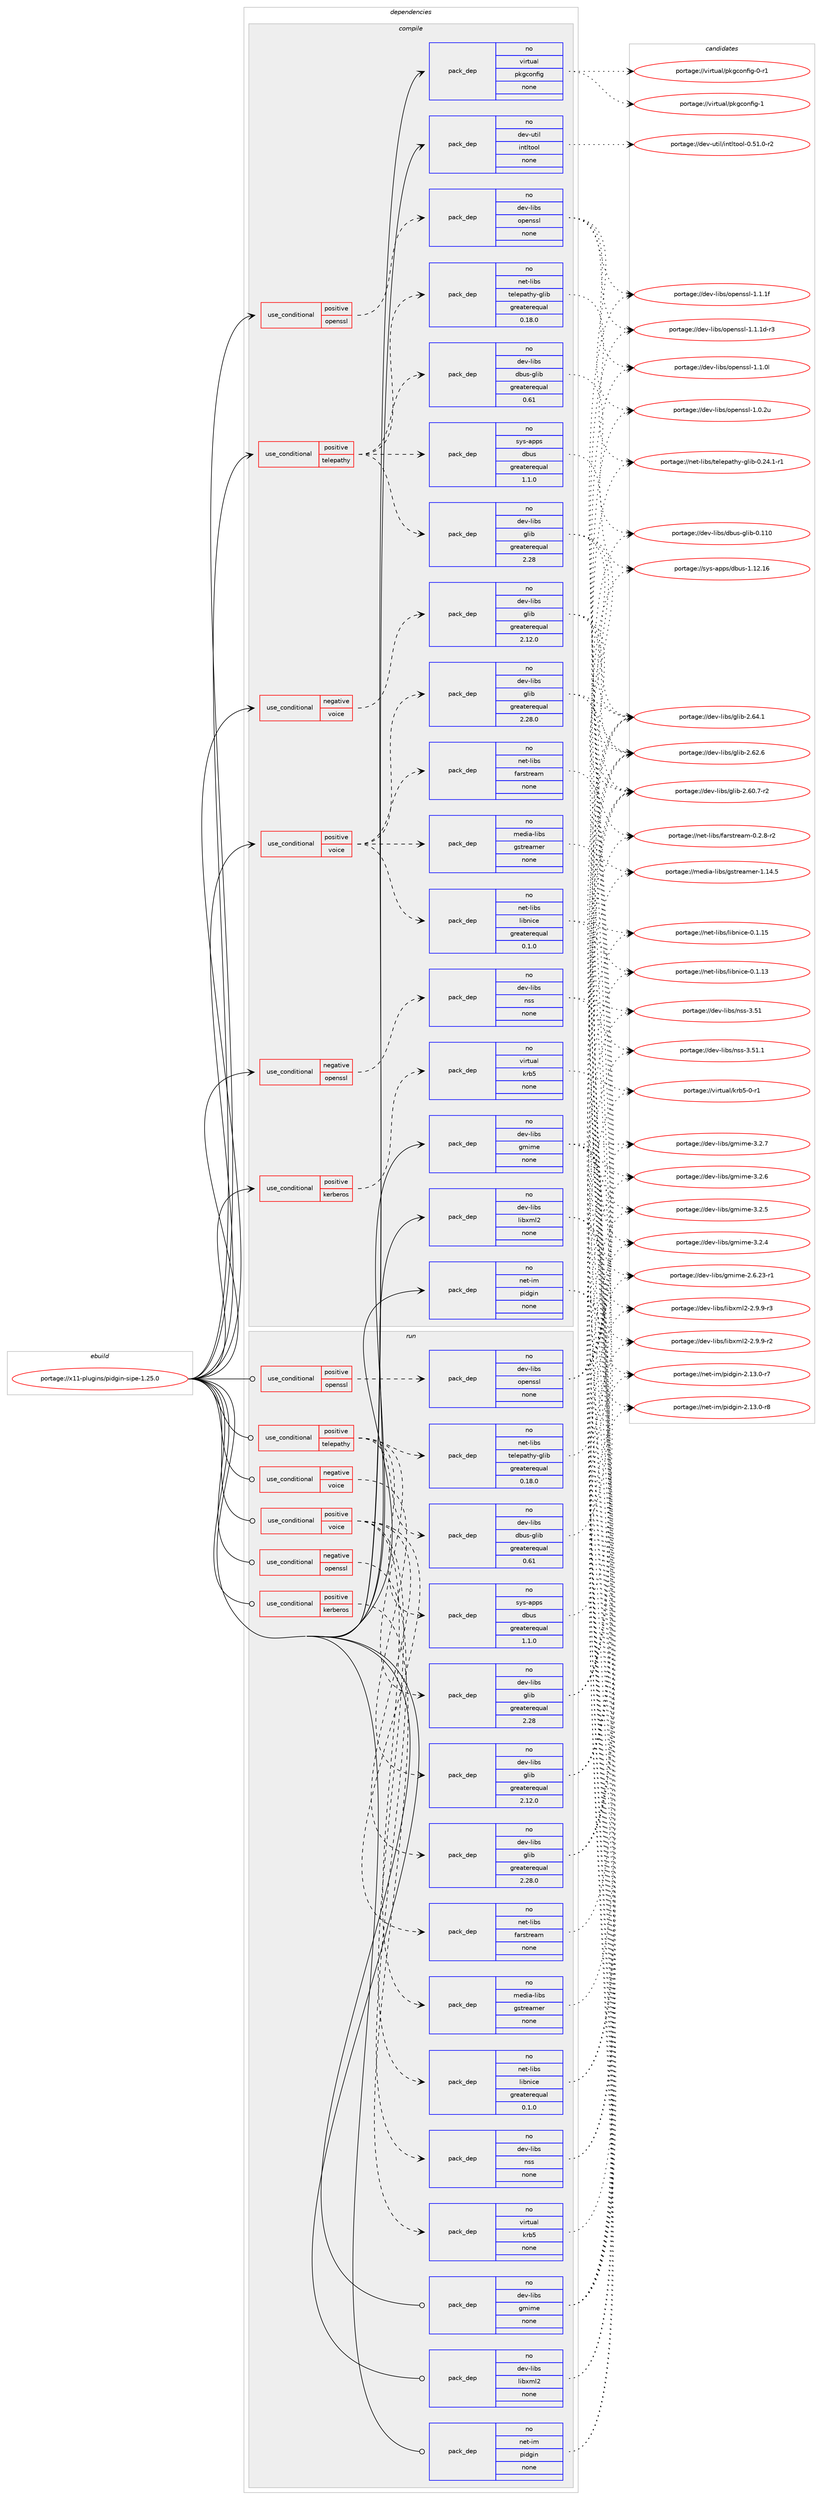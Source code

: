 digraph prolog {

# *************
# Graph options
# *************

newrank=true;
concentrate=true;
compound=true;
graph [rankdir=LR,fontname=Helvetica,fontsize=10,ranksep=1.5];#, ranksep=2.5, nodesep=0.2];
edge  [arrowhead=vee];
node  [fontname=Helvetica,fontsize=10];

# **********
# The ebuild
# **********

subgraph cluster_leftcol {
color=gray;
rank=same;
label=<<i>ebuild</i>>;
id [label="portage://x11-plugins/pidgin-sipe-1.25.0", color=red, width=4, href="../x11-plugins/pidgin-sipe-1.25.0.svg"];
}

# ****************
# The dependencies
# ****************

subgraph cluster_midcol {
color=gray;
label=<<i>dependencies</i>>;
subgraph cluster_compile {
fillcolor="#eeeeee";
style=filled;
label=<<i>compile</i>>;
subgraph cond148 {
dependency1261 [label=<<TABLE BORDER="0" CELLBORDER="1" CELLSPACING="0" CELLPADDING="4"><TR><TD ROWSPAN="3" CELLPADDING="10">use_conditional</TD></TR><TR><TD>negative</TD></TR><TR><TD>openssl</TD></TR></TABLE>>, shape=none, color=red];
subgraph pack1099 {
dependency1262 [label=<<TABLE BORDER="0" CELLBORDER="1" CELLSPACING="0" CELLPADDING="4" WIDTH="220"><TR><TD ROWSPAN="6" CELLPADDING="30">pack_dep</TD></TR><TR><TD WIDTH="110">no</TD></TR><TR><TD>dev-libs</TD></TR><TR><TD>nss</TD></TR><TR><TD>none</TD></TR><TR><TD></TD></TR></TABLE>>, shape=none, color=blue];
}
dependency1261:e -> dependency1262:w [weight=20,style="dashed",arrowhead="vee"];
}
id:e -> dependency1261:w [weight=20,style="solid",arrowhead="vee"];
subgraph cond149 {
dependency1263 [label=<<TABLE BORDER="0" CELLBORDER="1" CELLSPACING="0" CELLPADDING="4"><TR><TD ROWSPAN="3" CELLPADDING="10">use_conditional</TD></TR><TR><TD>negative</TD></TR><TR><TD>voice</TD></TR></TABLE>>, shape=none, color=red];
subgraph pack1100 {
dependency1264 [label=<<TABLE BORDER="0" CELLBORDER="1" CELLSPACING="0" CELLPADDING="4" WIDTH="220"><TR><TD ROWSPAN="6" CELLPADDING="30">pack_dep</TD></TR><TR><TD WIDTH="110">no</TD></TR><TR><TD>dev-libs</TD></TR><TR><TD>glib</TD></TR><TR><TD>greaterequal</TD></TR><TR><TD>2.12.0</TD></TR></TABLE>>, shape=none, color=blue];
}
dependency1263:e -> dependency1264:w [weight=20,style="dashed",arrowhead="vee"];
}
id:e -> dependency1263:w [weight=20,style="solid",arrowhead="vee"];
subgraph cond150 {
dependency1265 [label=<<TABLE BORDER="0" CELLBORDER="1" CELLSPACING="0" CELLPADDING="4"><TR><TD ROWSPAN="3" CELLPADDING="10">use_conditional</TD></TR><TR><TD>positive</TD></TR><TR><TD>kerberos</TD></TR></TABLE>>, shape=none, color=red];
subgraph pack1101 {
dependency1266 [label=<<TABLE BORDER="0" CELLBORDER="1" CELLSPACING="0" CELLPADDING="4" WIDTH="220"><TR><TD ROWSPAN="6" CELLPADDING="30">pack_dep</TD></TR><TR><TD WIDTH="110">no</TD></TR><TR><TD>virtual</TD></TR><TR><TD>krb5</TD></TR><TR><TD>none</TD></TR><TR><TD></TD></TR></TABLE>>, shape=none, color=blue];
}
dependency1265:e -> dependency1266:w [weight=20,style="dashed",arrowhead="vee"];
}
id:e -> dependency1265:w [weight=20,style="solid",arrowhead="vee"];
subgraph cond151 {
dependency1267 [label=<<TABLE BORDER="0" CELLBORDER="1" CELLSPACING="0" CELLPADDING="4"><TR><TD ROWSPAN="3" CELLPADDING="10">use_conditional</TD></TR><TR><TD>positive</TD></TR><TR><TD>openssl</TD></TR></TABLE>>, shape=none, color=red];
subgraph pack1102 {
dependency1268 [label=<<TABLE BORDER="0" CELLBORDER="1" CELLSPACING="0" CELLPADDING="4" WIDTH="220"><TR><TD ROWSPAN="6" CELLPADDING="30">pack_dep</TD></TR><TR><TD WIDTH="110">no</TD></TR><TR><TD>dev-libs</TD></TR><TR><TD>openssl</TD></TR><TR><TD>none</TD></TR><TR><TD></TD></TR></TABLE>>, shape=none, color=blue];
}
dependency1267:e -> dependency1268:w [weight=20,style="dashed",arrowhead="vee"];
}
id:e -> dependency1267:w [weight=20,style="solid",arrowhead="vee"];
subgraph cond152 {
dependency1269 [label=<<TABLE BORDER="0" CELLBORDER="1" CELLSPACING="0" CELLPADDING="4"><TR><TD ROWSPAN="3" CELLPADDING="10">use_conditional</TD></TR><TR><TD>positive</TD></TR><TR><TD>telepathy</TD></TR></TABLE>>, shape=none, color=red];
subgraph pack1103 {
dependency1270 [label=<<TABLE BORDER="0" CELLBORDER="1" CELLSPACING="0" CELLPADDING="4" WIDTH="220"><TR><TD ROWSPAN="6" CELLPADDING="30">pack_dep</TD></TR><TR><TD WIDTH="110">no</TD></TR><TR><TD>sys-apps</TD></TR><TR><TD>dbus</TD></TR><TR><TD>greaterequal</TD></TR><TR><TD>1.1.0</TD></TR></TABLE>>, shape=none, color=blue];
}
dependency1269:e -> dependency1270:w [weight=20,style="dashed",arrowhead="vee"];
subgraph pack1104 {
dependency1271 [label=<<TABLE BORDER="0" CELLBORDER="1" CELLSPACING="0" CELLPADDING="4" WIDTH="220"><TR><TD ROWSPAN="6" CELLPADDING="30">pack_dep</TD></TR><TR><TD WIDTH="110">no</TD></TR><TR><TD>dev-libs</TD></TR><TR><TD>dbus-glib</TD></TR><TR><TD>greaterequal</TD></TR><TR><TD>0.61</TD></TR></TABLE>>, shape=none, color=blue];
}
dependency1269:e -> dependency1271:w [weight=20,style="dashed",arrowhead="vee"];
subgraph pack1105 {
dependency1272 [label=<<TABLE BORDER="0" CELLBORDER="1" CELLSPACING="0" CELLPADDING="4" WIDTH="220"><TR><TD ROWSPAN="6" CELLPADDING="30">pack_dep</TD></TR><TR><TD WIDTH="110">no</TD></TR><TR><TD>dev-libs</TD></TR><TR><TD>glib</TD></TR><TR><TD>greaterequal</TD></TR><TR><TD>2.28</TD></TR></TABLE>>, shape=none, color=blue];
}
dependency1269:e -> dependency1272:w [weight=20,style="dashed",arrowhead="vee"];
subgraph pack1106 {
dependency1273 [label=<<TABLE BORDER="0" CELLBORDER="1" CELLSPACING="0" CELLPADDING="4" WIDTH="220"><TR><TD ROWSPAN="6" CELLPADDING="30">pack_dep</TD></TR><TR><TD WIDTH="110">no</TD></TR><TR><TD>net-libs</TD></TR><TR><TD>telepathy-glib</TD></TR><TR><TD>greaterequal</TD></TR><TR><TD>0.18.0</TD></TR></TABLE>>, shape=none, color=blue];
}
dependency1269:e -> dependency1273:w [weight=20,style="dashed",arrowhead="vee"];
}
id:e -> dependency1269:w [weight=20,style="solid",arrowhead="vee"];
subgraph cond153 {
dependency1274 [label=<<TABLE BORDER="0" CELLBORDER="1" CELLSPACING="0" CELLPADDING="4"><TR><TD ROWSPAN="3" CELLPADDING="10">use_conditional</TD></TR><TR><TD>positive</TD></TR><TR><TD>voice</TD></TR></TABLE>>, shape=none, color=red];
subgraph pack1107 {
dependency1275 [label=<<TABLE BORDER="0" CELLBORDER="1" CELLSPACING="0" CELLPADDING="4" WIDTH="220"><TR><TD ROWSPAN="6" CELLPADDING="30">pack_dep</TD></TR><TR><TD WIDTH="110">no</TD></TR><TR><TD>dev-libs</TD></TR><TR><TD>glib</TD></TR><TR><TD>greaterequal</TD></TR><TR><TD>2.28.0</TD></TR></TABLE>>, shape=none, color=blue];
}
dependency1274:e -> dependency1275:w [weight=20,style="dashed",arrowhead="vee"];
subgraph pack1108 {
dependency1276 [label=<<TABLE BORDER="0" CELLBORDER="1" CELLSPACING="0" CELLPADDING="4" WIDTH="220"><TR><TD ROWSPAN="6" CELLPADDING="30">pack_dep</TD></TR><TR><TD WIDTH="110">no</TD></TR><TR><TD>net-libs</TD></TR><TR><TD>libnice</TD></TR><TR><TD>greaterequal</TD></TR><TR><TD>0.1.0</TD></TR></TABLE>>, shape=none, color=blue];
}
dependency1274:e -> dependency1276:w [weight=20,style="dashed",arrowhead="vee"];
subgraph pack1109 {
dependency1277 [label=<<TABLE BORDER="0" CELLBORDER="1" CELLSPACING="0" CELLPADDING="4" WIDTH="220"><TR><TD ROWSPAN="6" CELLPADDING="30">pack_dep</TD></TR><TR><TD WIDTH="110">no</TD></TR><TR><TD>media-libs</TD></TR><TR><TD>gstreamer</TD></TR><TR><TD>none</TD></TR><TR><TD></TD></TR></TABLE>>, shape=none, color=blue];
}
dependency1274:e -> dependency1277:w [weight=20,style="dashed",arrowhead="vee"];
subgraph pack1110 {
dependency1278 [label=<<TABLE BORDER="0" CELLBORDER="1" CELLSPACING="0" CELLPADDING="4" WIDTH="220"><TR><TD ROWSPAN="6" CELLPADDING="30">pack_dep</TD></TR><TR><TD WIDTH="110">no</TD></TR><TR><TD>net-libs</TD></TR><TR><TD>farstream</TD></TR><TR><TD>none</TD></TR><TR><TD></TD></TR></TABLE>>, shape=none, color=blue];
}
dependency1274:e -> dependency1278:w [weight=20,style="dashed",arrowhead="vee"];
}
id:e -> dependency1274:w [weight=20,style="solid",arrowhead="vee"];
subgraph pack1111 {
dependency1279 [label=<<TABLE BORDER="0" CELLBORDER="1" CELLSPACING="0" CELLPADDING="4" WIDTH="220"><TR><TD ROWSPAN="6" CELLPADDING="30">pack_dep</TD></TR><TR><TD WIDTH="110">no</TD></TR><TR><TD>dev-libs</TD></TR><TR><TD>gmime</TD></TR><TR><TD>none</TD></TR><TR><TD></TD></TR></TABLE>>, shape=none, color=blue];
}
id:e -> dependency1279:w [weight=20,style="solid",arrowhead="vee"];
subgraph pack1112 {
dependency1280 [label=<<TABLE BORDER="0" CELLBORDER="1" CELLSPACING="0" CELLPADDING="4" WIDTH="220"><TR><TD ROWSPAN="6" CELLPADDING="30">pack_dep</TD></TR><TR><TD WIDTH="110">no</TD></TR><TR><TD>dev-libs</TD></TR><TR><TD>libxml2</TD></TR><TR><TD>none</TD></TR><TR><TD></TD></TR></TABLE>>, shape=none, color=blue];
}
id:e -> dependency1280:w [weight=20,style="solid",arrowhead="vee"];
subgraph pack1113 {
dependency1281 [label=<<TABLE BORDER="0" CELLBORDER="1" CELLSPACING="0" CELLPADDING="4" WIDTH="220"><TR><TD ROWSPAN="6" CELLPADDING="30">pack_dep</TD></TR><TR><TD WIDTH="110">no</TD></TR><TR><TD>dev-util</TD></TR><TR><TD>intltool</TD></TR><TR><TD>none</TD></TR><TR><TD></TD></TR></TABLE>>, shape=none, color=blue];
}
id:e -> dependency1281:w [weight=20,style="solid",arrowhead="vee"];
subgraph pack1114 {
dependency1282 [label=<<TABLE BORDER="0" CELLBORDER="1" CELLSPACING="0" CELLPADDING="4" WIDTH="220"><TR><TD ROWSPAN="6" CELLPADDING="30">pack_dep</TD></TR><TR><TD WIDTH="110">no</TD></TR><TR><TD>net-im</TD></TR><TR><TD>pidgin</TD></TR><TR><TD>none</TD></TR><TR><TD></TD></TR></TABLE>>, shape=none, color=blue];
}
id:e -> dependency1282:w [weight=20,style="solid",arrowhead="vee"];
subgraph pack1115 {
dependency1283 [label=<<TABLE BORDER="0" CELLBORDER="1" CELLSPACING="0" CELLPADDING="4" WIDTH="220"><TR><TD ROWSPAN="6" CELLPADDING="30">pack_dep</TD></TR><TR><TD WIDTH="110">no</TD></TR><TR><TD>virtual</TD></TR><TR><TD>pkgconfig</TD></TR><TR><TD>none</TD></TR><TR><TD></TD></TR></TABLE>>, shape=none, color=blue];
}
id:e -> dependency1283:w [weight=20,style="solid",arrowhead="vee"];
}
subgraph cluster_compileandrun {
fillcolor="#eeeeee";
style=filled;
label=<<i>compile and run</i>>;
}
subgraph cluster_run {
fillcolor="#eeeeee";
style=filled;
label=<<i>run</i>>;
subgraph cond154 {
dependency1284 [label=<<TABLE BORDER="0" CELLBORDER="1" CELLSPACING="0" CELLPADDING="4"><TR><TD ROWSPAN="3" CELLPADDING="10">use_conditional</TD></TR><TR><TD>negative</TD></TR><TR><TD>openssl</TD></TR></TABLE>>, shape=none, color=red];
subgraph pack1116 {
dependency1285 [label=<<TABLE BORDER="0" CELLBORDER="1" CELLSPACING="0" CELLPADDING="4" WIDTH="220"><TR><TD ROWSPAN="6" CELLPADDING="30">pack_dep</TD></TR><TR><TD WIDTH="110">no</TD></TR><TR><TD>dev-libs</TD></TR><TR><TD>nss</TD></TR><TR><TD>none</TD></TR><TR><TD></TD></TR></TABLE>>, shape=none, color=blue];
}
dependency1284:e -> dependency1285:w [weight=20,style="dashed",arrowhead="vee"];
}
id:e -> dependency1284:w [weight=20,style="solid",arrowhead="odot"];
subgraph cond155 {
dependency1286 [label=<<TABLE BORDER="0" CELLBORDER="1" CELLSPACING="0" CELLPADDING="4"><TR><TD ROWSPAN="3" CELLPADDING="10">use_conditional</TD></TR><TR><TD>negative</TD></TR><TR><TD>voice</TD></TR></TABLE>>, shape=none, color=red];
subgraph pack1117 {
dependency1287 [label=<<TABLE BORDER="0" CELLBORDER="1" CELLSPACING="0" CELLPADDING="4" WIDTH="220"><TR><TD ROWSPAN="6" CELLPADDING="30">pack_dep</TD></TR><TR><TD WIDTH="110">no</TD></TR><TR><TD>dev-libs</TD></TR><TR><TD>glib</TD></TR><TR><TD>greaterequal</TD></TR><TR><TD>2.12.0</TD></TR></TABLE>>, shape=none, color=blue];
}
dependency1286:e -> dependency1287:w [weight=20,style="dashed",arrowhead="vee"];
}
id:e -> dependency1286:w [weight=20,style="solid",arrowhead="odot"];
subgraph cond156 {
dependency1288 [label=<<TABLE BORDER="0" CELLBORDER="1" CELLSPACING="0" CELLPADDING="4"><TR><TD ROWSPAN="3" CELLPADDING="10">use_conditional</TD></TR><TR><TD>positive</TD></TR><TR><TD>kerberos</TD></TR></TABLE>>, shape=none, color=red];
subgraph pack1118 {
dependency1289 [label=<<TABLE BORDER="0" CELLBORDER="1" CELLSPACING="0" CELLPADDING="4" WIDTH="220"><TR><TD ROWSPAN="6" CELLPADDING="30">pack_dep</TD></TR><TR><TD WIDTH="110">no</TD></TR><TR><TD>virtual</TD></TR><TR><TD>krb5</TD></TR><TR><TD>none</TD></TR><TR><TD></TD></TR></TABLE>>, shape=none, color=blue];
}
dependency1288:e -> dependency1289:w [weight=20,style="dashed",arrowhead="vee"];
}
id:e -> dependency1288:w [weight=20,style="solid",arrowhead="odot"];
subgraph cond157 {
dependency1290 [label=<<TABLE BORDER="0" CELLBORDER="1" CELLSPACING="0" CELLPADDING="4"><TR><TD ROWSPAN="3" CELLPADDING="10">use_conditional</TD></TR><TR><TD>positive</TD></TR><TR><TD>openssl</TD></TR></TABLE>>, shape=none, color=red];
subgraph pack1119 {
dependency1291 [label=<<TABLE BORDER="0" CELLBORDER="1" CELLSPACING="0" CELLPADDING="4" WIDTH="220"><TR><TD ROWSPAN="6" CELLPADDING="30">pack_dep</TD></TR><TR><TD WIDTH="110">no</TD></TR><TR><TD>dev-libs</TD></TR><TR><TD>openssl</TD></TR><TR><TD>none</TD></TR><TR><TD></TD></TR></TABLE>>, shape=none, color=blue];
}
dependency1290:e -> dependency1291:w [weight=20,style="dashed",arrowhead="vee"];
}
id:e -> dependency1290:w [weight=20,style="solid",arrowhead="odot"];
subgraph cond158 {
dependency1292 [label=<<TABLE BORDER="0" CELLBORDER="1" CELLSPACING="0" CELLPADDING="4"><TR><TD ROWSPAN="3" CELLPADDING="10">use_conditional</TD></TR><TR><TD>positive</TD></TR><TR><TD>telepathy</TD></TR></TABLE>>, shape=none, color=red];
subgraph pack1120 {
dependency1293 [label=<<TABLE BORDER="0" CELLBORDER="1" CELLSPACING="0" CELLPADDING="4" WIDTH="220"><TR><TD ROWSPAN="6" CELLPADDING="30">pack_dep</TD></TR><TR><TD WIDTH="110">no</TD></TR><TR><TD>sys-apps</TD></TR><TR><TD>dbus</TD></TR><TR><TD>greaterequal</TD></TR><TR><TD>1.1.0</TD></TR></TABLE>>, shape=none, color=blue];
}
dependency1292:e -> dependency1293:w [weight=20,style="dashed",arrowhead="vee"];
subgraph pack1121 {
dependency1294 [label=<<TABLE BORDER="0" CELLBORDER="1" CELLSPACING="0" CELLPADDING="4" WIDTH="220"><TR><TD ROWSPAN="6" CELLPADDING="30">pack_dep</TD></TR><TR><TD WIDTH="110">no</TD></TR><TR><TD>dev-libs</TD></TR><TR><TD>dbus-glib</TD></TR><TR><TD>greaterequal</TD></TR><TR><TD>0.61</TD></TR></TABLE>>, shape=none, color=blue];
}
dependency1292:e -> dependency1294:w [weight=20,style="dashed",arrowhead="vee"];
subgraph pack1122 {
dependency1295 [label=<<TABLE BORDER="0" CELLBORDER="1" CELLSPACING="0" CELLPADDING="4" WIDTH="220"><TR><TD ROWSPAN="6" CELLPADDING="30">pack_dep</TD></TR><TR><TD WIDTH="110">no</TD></TR><TR><TD>dev-libs</TD></TR><TR><TD>glib</TD></TR><TR><TD>greaterequal</TD></TR><TR><TD>2.28</TD></TR></TABLE>>, shape=none, color=blue];
}
dependency1292:e -> dependency1295:w [weight=20,style="dashed",arrowhead="vee"];
subgraph pack1123 {
dependency1296 [label=<<TABLE BORDER="0" CELLBORDER="1" CELLSPACING="0" CELLPADDING="4" WIDTH="220"><TR><TD ROWSPAN="6" CELLPADDING="30">pack_dep</TD></TR><TR><TD WIDTH="110">no</TD></TR><TR><TD>net-libs</TD></TR><TR><TD>telepathy-glib</TD></TR><TR><TD>greaterequal</TD></TR><TR><TD>0.18.0</TD></TR></TABLE>>, shape=none, color=blue];
}
dependency1292:e -> dependency1296:w [weight=20,style="dashed",arrowhead="vee"];
}
id:e -> dependency1292:w [weight=20,style="solid",arrowhead="odot"];
subgraph cond159 {
dependency1297 [label=<<TABLE BORDER="0" CELLBORDER="1" CELLSPACING="0" CELLPADDING="4"><TR><TD ROWSPAN="3" CELLPADDING="10">use_conditional</TD></TR><TR><TD>positive</TD></TR><TR><TD>voice</TD></TR></TABLE>>, shape=none, color=red];
subgraph pack1124 {
dependency1298 [label=<<TABLE BORDER="0" CELLBORDER="1" CELLSPACING="0" CELLPADDING="4" WIDTH="220"><TR><TD ROWSPAN="6" CELLPADDING="30">pack_dep</TD></TR><TR><TD WIDTH="110">no</TD></TR><TR><TD>dev-libs</TD></TR><TR><TD>glib</TD></TR><TR><TD>greaterequal</TD></TR><TR><TD>2.28.0</TD></TR></TABLE>>, shape=none, color=blue];
}
dependency1297:e -> dependency1298:w [weight=20,style="dashed",arrowhead="vee"];
subgraph pack1125 {
dependency1299 [label=<<TABLE BORDER="0" CELLBORDER="1" CELLSPACING="0" CELLPADDING="4" WIDTH="220"><TR><TD ROWSPAN="6" CELLPADDING="30">pack_dep</TD></TR><TR><TD WIDTH="110">no</TD></TR><TR><TD>net-libs</TD></TR><TR><TD>libnice</TD></TR><TR><TD>greaterequal</TD></TR><TR><TD>0.1.0</TD></TR></TABLE>>, shape=none, color=blue];
}
dependency1297:e -> dependency1299:w [weight=20,style="dashed",arrowhead="vee"];
subgraph pack1126 {
dependency1300 [label=<<TABLE BORDER="0" CELLBORDER="1" CELLSPACING="0" CELLPADDING="4" WIDTH="220"><TR><TD ROWSPAN="6" CELLPADDING="30">pack_dep</TD></TR><TR><TD WIDTH="110">no</TD></TR><TR><TD>media-libs</TD></TR><TR><TD>gstreamer</TD></TR><TR><TD>none</TD></TR><TR><TD></TD></TR></TABLE>>, shape=none, color=blue];
}
dependency1297:e -> dependency1300:w [weight=20,style="dashed",arrowhead="vee"];
subgraph pack1127 {
dependency1301 [label=<<TABLE BORDER="0" CELLBORDER="1" CELLSPACING="0" CELLPADDING="4" WIDTH="220"><TR><TD ROWSPAN="6" CELLPADDING="30">pack_dep</TD></TR><TR><TD WIDTH="110">no</TD></TR><TR><TD>net-libs</TD></TR><TR><TD>farstream</TD></TR><TR><TD>none</TD></TR><TR><TD></TD></TR></TABLE>>, shape=none, color=blue];
}
dependency1297:e -> dependency1301:w [weight=20,style="dashed",arrowhead="vee"];
}
id:e -> dependency1297:w [weight=20,style="solid",arrowhead="odot"];
subgraph pack1128 {
dependency1302 [label=<<TABLE BORDER="0" CELLBORDER="1" CELLSPACING="0" CELLPADDING="4" WIDTH="220"><TR><TD ROWSPAN="6" CELLPADDING="30">pack_dep</TD></TR><TR><TD WIDTH="110">no</TD></TR><TR><TD>dev-libs</TD></TR><TR><TD>gmime</TD></TR><TR><TD>none</TD></TR><TR><TD></TD></TR></TABLE>>, shape=none, color=blue];
}
id:e -> dependency1302:w [weight=20,style="solid",arrowhead="odot"];
subgraph pack1129 {
dependency1303 [label=<<TABLE BORDER="0" CELLBORDER="1" CELLSPACING="0" CELLPADDING="4" WIDTH="220"><TR><TD ROWSPAN="6" CELLPADDING="30">pack_dep</TD></TR><TR><TD WIDTH="110">no</TD></TR><TR><TD>dev-libs</TD></TR><TR><TD>libxml2</TD></TR><TR><TD>none</TD></TR><TR><TD></TD></TR></TABLE>>, shape=none, color=blue];
}
id:e -> dependency1303:w [weight=20,style="solid",arrowhead="odot"];
subgraph pack1130 {
dependency1304 [label=<<TABLE BORDER="0" CELLBORDER="1" CELLSPACING="0" CELLPADDING="4" WIDTH="220"><TR><TD ROWSPAN="6" CELLPADDING="30">pack_dep</TD></TR><TR><TD WIDTH="110">no</TD></TR><TR><TD>net-im</TD></TR><TR><TD>pidgin</TD></TR><TR><TD>none</TD></TR><TR><TD></TD></TR></TABLE>>, shape=none, color=blue];
}
id:e -> dependency1304:w [weight=20,style="solid",arrowhead="odot"];
}
}

# **************
# The candidates
# **************

subgraph cluster_choices {
rank=same;
color=gray;
label=<<i>candidates</i>>;

subgraph choice1099 {
color=black;
nodesep=1;
choice10010111845108105981154711011511545514653494649 [label="portage://dev-libs/nss-3.51.1", color=red, width=4,href="../dev-libs/nss-3.51.1.svg"];
choice1001011184510810598115471101151154551465349 [label="portage://dev-libs/nss-3.51", color=red, width=4,href="../dev-libs/nss-3.51.svg"];
dependency1262:e -> choice10010111845108105981154711011511545514653494649:w [style=dotted,weight="100"];
dependency1262:e -> choice1001011184510810598115471101151154551465349:w [style=dotted,weight="100"];
}
subgraph choice1100 {
color=black;
nodesep=1;
choice1001011184510810598115471031081059845504654524649 [label="portage://dev-libs/glib-2.64.1", color=red, width=4,href="../dev-libs/glib-2.64.1.svg"];
choice1001011184510810598115471031081059845504654504654 [label="portage://dev-libs/glib-2.62.6", color=red, width=4,href="../dev-libs/glib-2.62.6.svg"];
choice10010111845108105981154710310810598455046544846554511450 [label="portage://dev-libs/glib-2.60.7-r2", color=red, width=4,href="../dev-libs/glib-2.60.7-r2.svg"];
dependency1264:e -> choice1001011184510810598115471031081059845504654524649:w [style=dotted,weight="100"];
dependency1264:e -> choice1001011184510810598115471031081059845504654504654:w [style=dotted,weight="100"];
dependency1264:e -> choice10010111845108105981154710310810598455046544846554511450:w [style=dotted,weight="100"];
}
subgraph choice1101 {
color=black;
nodesep=1;
choice1181051141161179710847107114985345484511449 [label="portage://virtual/krb5-0-r1", color=red, width=4,href="../virtual/krb5-0-r1.svg"];
dependency1266:e -> choice1181051141161179710847107114985345484511449:w [style=dotted,weight="100"];
}
subgraph choice1102 {
color=black;
nodesep=1;
choice100101118451081059811547111112101110115115108454946494649102 [label="portage://dev-libs/openssl-1.1.1f", color=red, width=4,href="../dev-libs/openssl-1.1.1f.svg"];
choice1001011184510810598115471111121011101151151084549464946491004511451 [label="portage://dev-libs/openssl-1.1.1d-r3", color=red, width=4,href="../dev-libs/openssl-1.1.1d-r3.svg"];
choice100101118451081059811547111112101110115115108454946494648108 [label="portage://dev-libs/openssl-1.1.0l", color=red, width=4,href="../dev-libs/openssl-1.1.0l.svg"];
choice100101118451081059811547111112101110115115108454946484650117 [label="portage://dev-libs/openssl-1.0.2u", color=red, width=4,href="../dev-libs/openssl-1.0.2u.svg"];
dependency1268:e -> choice100101118451081059811547111112101110115115108454946494649102:w [style=dotted,weight="100"];
dependency1268:e -> choice1001011184510810598115471111121011101151151084549464946491004511451:w [style=dotted,weight="100"];
dependency1268:e -> choice100101118451081059811547111112101110115115108454946494648108:w [style=dotted,weight="100"];
dependency1268:e -> choice100101118451081059811547111112101110115115108454946484650117:w [style=dotted,weight="100"];
}
subgraph choice1103 {
color=black;
nodesep=1;
choice115121115459711211211547100981171154549464950464954 [label="portage://sys-apps/dbus-1.12.16", color=red, width=4,href="../sys-apps/dbus-1.12.16.svg"];
dependency1270:e -> choice115121115459711211211547100981171154549464950464954:w [style=dotted,weight="100"];
}
subgraph choice1104 {
color=black;
nodesep=1;
choice100101118451081059811547100981171154510310810598454846494948 [label="portage://dev-libs/dbus-glib-0.110", color=red, width=4,href="../dev-libs/dbus-glib-0.110.svg"];
dependency1271:e -> choice100101118451081059811547100981171154510310810598454846494948:w [style=dotted,weight="100"];
}
subgraph choice1105 {
color=black;
nodesep=1;
choice1001011184510810598115471031081059845504654524649 [label="portage://dev-libs/glib-2.64.1", color=red, width=4,href="../dev-libs/glib-2.64.1.svg"];
choice1001011184510810598115471031081059845504654504654 [label="portage://dev-libs/glib-2.62.6", color=red, width=4,href="../dev-libs/glib-2.62.6.svg"];
choice10010111845108105981154710310810598455046544846554511450 [label="portage://dev-libs/glib-2.60.7-r2", color=red, width=4,href="../dev-libs/glib-2.60.7-r2.svg"];
dependency1272:e -> choice1001011184510810598115471031081059845504654524649:w [style=dotted,weight="100"];
dependency1272:e -> choice1001011184510810598115471031081059845504654504654:w [style=dotted,weight="100"];
dependency1272:e -> choice10010111845108105981154710310810598455046544846554511450:w [style=dotted,weight="100"];
}
subgraph choice1106 {
color=black;
nodesep=1;
choice110101116451081059811547116101108101112971161041214510310810598454846505246494511449 [label="portage://net-libs/telepathy-glib-0.24.1-r1", color=red, width=4,href="../net-libs/telepathy-glib-0.24.1-r1.svg"];
dependency1273:e -> choice110101116451081059811547116101108101112971161041214510310810598454846505246494511449:w [style=dotted,weight="100"];
}
subgraph choice1107 {
color=black;
nodesep=1;
choice1001011184510810598115471031081059845504654524649 [label="portage://dev-libs/glib-2.64.1", color=red, width=4,href="../dev-libs/glib-2.64.1.svg"];
choice1001011184510810598115471031081059845504654504654 [label="portage://dev-libs/glib-2.62.6", color=red, width=4,href="../dev-libs/glib-2.62.6.svg"];
choice10010111845108105981154710310810598455046544846554511450 [label="portage://dev-libs/glib-2.60.7-r2", color=red, width=4,href="../dev-libs/glib-2.60.7-r2.svg"];
dependency1275:e -> choice1001011184510810598115471031081059845504654524649:w [style=dotted,weight="100"];
dependency1275:e -> choice1001011184510810598115471031081059845504654504654:w [style=dotted,weight="100"];
dependency1275:e -> choice10010111845108105981154710310810598455046544846554511450:w [style=dotted,weight="100"];
}
subgraph choice1108 {
color=black;
nodesep=1;
choice110101116451081059811547108105981101059910145484649464953 [label="portage://net-libs/libnice-0.1.15", color=red, width=4,href="../net-libs/libnice-0.1.15.svg"];
choice110101116451081059811547108105981101059910145484649464951 [label="portage://net-libs/libnice-0.1.13", color=red, width=4,href="../net-libs/libnice-0.1.13.svg"];
dependency1276:e -> choice110101116451081059811547108105981101059910145484649464953:w [style=dotted,weight="100"];
dependency1276:e -> choice110101116451081059811547108105981101059910145484649464951:w [style=dotted,weight="100"];
}
subgraph choice1109 {
color=black;
nodesep=1;
choice109101100105974510810598115471031151161141019710910111445494649524653 [label="portage://media-libs/gstreamer-1.14.5", color=red, width=4,href="../media-libs/gstreamer-1.14.5.svg"];
dependency1277:e -> choice109101100105974510810598115471031151161141019710910111445494649524653:w [style=dotted,weight="100"];
}
subgraph choice1110 {
color=black;
nodesep=1;
choice11010111645108105981154710297114115116114101971094548465046564511450 [label="portage://net-libs/farstream-0.2.8-r2", color=red, width=4,href="../net-libs/farstream-0.2.8-r2.svg"];
dependency1278:e -> choice11010111645108105981154710297114115116114101971094548465046564511450:w [style=dotted,weight="100"];
}
subgraph choice1111 {
color=black;
nodesep=1;
choice100101118451081059811547103109105109101455146504655 [label="portage://dev-libs/gmime-3.2.7", color=red, width=4,href="../dev-libs/gmime-3.2.7.svg"];
choice100101118451081059811547103109105109101455146504654 [label="portage://dev-libs/gmime-3.2.6", color=red, width=4,href="../dev-libs/gmime-3.2.6.svg"];
choice100101118451081059811547103109105109101455146504653 [label="portage://dev-libs/gmime-3.2.5", color=red, width=4,href="../dev-libs/gmime-3.2.5.svg"];
choice100101118451081059811547103109105109101455146504652 [label="portage://dev-libs/gmime-3.2.4", color=red, width=4,href="../dev-libs/gmime-3.2.4.svg"];
choice100101118451081059811547103109105109101455046544650514511449 [label="portage://dev-libs/gmime-2.6.23-r1", color=red, width=4,href="../dev-libs/gmime-2.6.23-r1.svg"];
dependency1279:e -> choice100101118451081059811547103109105109101455146504655:w [style=dotted,weight="100"];
dependency1279:e -> choice100101118451081059811547103109105109101455146504654:w [style=dotted,weight="100"];
dependency1279:e -> choice100101118451081059811547103109105109101455146504653:w [style=dotted,weight="100"];
dependency1279:e -> choice100101118451081059811547103109105109101455146504652:w [style=dotted,weight="100"];
dependency1279:e -> choice100101118451081059811547103109105109101455046544650514511449:w [style=dotted,weight="100"];
}
subgraph choice1112 {
color=black;
nodesep=1;
choice10010111845108105981154710810598120109108504550465746574511451 [label="portage://dev-libs/libxml2-2.9.9-r3", color=red, width=4,href="../dev-libs/libxml2-2.9.9-r3.svg"];
choice10010111845108105981154710810598120109108504550465746574511450 [label="portage://dev-libs/libxml2-2.9.9-r2", color=red, width=4,href="../dev-libs/libxml2-2.9.9-r2.svg"];
dependency1280:e -> choice10010111845108105981154710810598120109108504550465746574511451:w [style=dotted,weight="100"];
dependency1280:e -> choice10010111845108105981154710810598120109108504550465746574511450:w [style=dotted,weight="100"];
}
subgraph choice1113 {
color=black;
nodesep=1;
choice1001011184511711610510847105110116108116111111108454846534946484511450 [label="portage://dev-util/intltool-0.51.0-r2", color=red, width=4,href="../dev-util/intltool-0.51.0-r2.svg"];
dependency1281:e -> choice1001011184511711610510847105110116108116111111108454846534946484511450:w [style=dotted,weight="100"];
}
subgraph choice1114 {
color=black;
nodesep=1;
choice1101011164510510947112105100103105110455046495146484511456 [label="portage://net-im/pidgin-2.13.0-r8", color=red, width=4,href="../net-im/pidgin-2.13.0-r8.svg"];
choice1101011164510510947112105100103105110455046495146484511455 [label="portage://net-im/pidgin-2.13.0-r7", color=red, width=4,href="../net-im/pidgin-2.13.0-r7.svg"];
dependency1282:e -> choice1101011164510510947112105100103105110455046495146484511456:w [style=dotted,weight="100"];
dependency1282:e -> choice1101011164510510947112105100103105110455046495146484511455:w [style=dotted,weight="100"];
}
subgraph choice1115 {
color=black;
nodesep=1;
choice1181051141161179710847112107103991111101021051034549 [label="portage://virtual/pkgconfig-1", color=red, width=4,href="../virtual/pkgconfig-1.svg"];
choice11810511411611797108471121071039911111010210510345484511449 [label="portage://virtual/pkgconfig-0-r1", color=red, width=4,href="../virtual/pkgconfig-0-r1.svg"];
dependency1283:e -> choice1181051141161179710847112107103991111101021051034549:w [style=dotted,weight="100"];
dependency1283:e -> choice11810511411611797108471121071039911111010210510345484511449:w [style=dotted,weight="100"];
}
subgraph choice1116 {
color=black;
nodesep=1;
choice10010111845108105981154711011511545514653494649 [label="portage://dev-libs/nss-3.51.1", color=red, width=4,href="../dev-libs/nss-3.51.1.svg"];
choice1001011184510810598115471101151154551465349 [label="portage://dev-libs/nss-3.51", color=red, width=4,href="../dev-libs/nss-3.51.svg"];
dependency1285:e -> choice10010111845108105981154711011511545514653494649:w [style=dotted,weight="100"];
dependency1285:e -> choice1001011184510810598115471101151154551465349:w [style=dotted,weight="100"];
}
subgraph choice1117 {
color=black;
nodesep=1;
choice1001011184510810598115471031081059845504654524649 [label="portage://dev-libs/glib-2.64.1", color=red, width=4,href="../dev-libs/glib-2.64.1.svg"];
choice1001011184510810598115471031081059845504654504654 [label="portage://dev-libs/glib-2.62.6", color=red, width=4,href="../dev-libs/glib-2.62.6.svg"];
choice10010111845108105981154710310810598455046544846554511450 [label="portage://dev-libs/glib-2.60.7-r2", color=red, width=4,href="../dev-libs/glib-2.60.7-r2.svg"];
dependency1287:e -> choice1001011184510810598115471031081059845504654524649:w [style=dotted,weight="100"];
dependency1287:e -> choice1001011184510810598115471031081059845504654504654:w [style=dotted,weight="100"];
dependency1287:e -> choice10010111845108105981154710310810598455046544846554511450:w [style=dotted,weight="100"];
}
subgraph choice1118 {
color=black;
nodesep=1;
choice1181051141161179710847107114985345484511449 [label="portage://virtual/krb5-0-r1", color=red, width=4,href="../virtual/krb5-0-r1.svg"];
dependency1289:e -> choice1181051141161179710847107114985345484511449:w [style=dotted,weight="100"];
}
subgraph choice1119 {
color=black;
nodesep=1;
choice100101118451081059811547111112101110115115108454946494649102 [label="portage://dev-libs/openssl-1.1.1f", color=red, width=4,href="../dev-libs/openssl-1.1.1f.svg"];
choice1001011184510810598115471111121011101151151084549464946491004511451 [label="portage://dev-libs/openssl-1.1.1d-r3", color=red, width=4,href="../dev-libs/openssl-1.1.1d-r3.svg"];
choice100101118451081059811547111112101110115115108454946494648108 [label="portage://dev-libs/openssl-1.1.0l", color=red, width=4,href="../dev-libs/openssl-1.1.0l.svg"];
choice100101118451081059811547111112101110115115108454946484650117 [label="portage://dev-libs/openssl-1.0.2u", color=red, width=4,href="../dev-libs/openssl-1.0.2u.svg"];
dependency1291:e -> choice100101118451081059811547111112101110115115108454946494649102:w [style=dotted,weight="100"];
dependency1291:e -> choice1001011184510810598115471111121011101151151084549464946491004511451:w [style=dotted,weight="100"];
dependency1291:e -> choice100101118451081059811547111112101110115115108454946494648108:w [style=dotted,weight="100"];
dependency1291:e -> choice100101118451081059811547111112101110115115108454946484650117:w [style=dotted,weight="100"];
}
subgraph choice1120 {
color=black;
nodesep=1;
choice115121115459711211211547100981171154549464950464954 [label="portage://sys-apps/dbus-1.12.16", color=red, width=4,href="../sys-apps/dbus-1.12.16.svg"];
dependency1293:e -> choice115121115459711211211547100981171154549464950464954:w [style=dotted,weight="100"];
}
subgraph choice1121 {
color=black;
nodesep=1;
choice100101118451081059811547100981171154510310810598454846494948 [label="portage://dev-libs/dbus-glib-0.110", color=red, width=4,href="../dev-libs/dbus-glib-0.110.svg"];
dependency1294:e -> choice100101118451081059811547100981171154510310810598454846494948:w [style=dotted,weight="100"];
}
subgraph choice1122 {
color=black;
nodesep=1;
choice1001011184510810598115471031081059845504654524649 [label="portage://dev-libs/glib-2.64.1", color=red, width=4,href="../dev-libs/glib-2.64.1.svg"];
choice1001011184510810598115471031081059845504654504654 [label="portage://dev-libs/glib-2.62.6", color=red, width=4,href="../dev-libs/glib-2.62.6.svg"];
choice10010111845108105981154710310810598455046544846554511450 [label="portage://dev-libs/glib-2.60.7-r2", color=red, width=4,href="../dev-libs/glib-2.60.7-r2.svg"];
dependency1295:e -> choice1001011184510810598115471031081059845504654524649:w [style=dotted,weight="100"];
dependency1295:e -> choice1001011184510810598115471031081059845504654504654:w [style=dotted,weight="100"];
dependency1295:e -> choice10010111845108105981154710310810598455046544846554511450:w [style=dotted,weight="100"];
}
subgraph choice1123 {
color=black;
nodesep=1;
choice110101116451081059811547116101108101112971161041214510310810598454846505246494511449 [label="portage://net-libs/telepathy-glib-0.24.1-r1", color=red, width=4,href="../net-libs/telepathy-glib-0.24.1-r1.svg"];
dependency1296:e -> choice110101116451081059811547116101108101112971161041214510310810598454846505246494511449:w [style=dotted,weight="100"];
}
subgraph choice1124 {
color=black;
nodesep=1;
choice1001011184510810598115471031081059845504654524649 [label="portage://dev-libs/glib-2.64.1", color=red, width=4,href="../dev-libs/glib-2.64.1.svg"];
choice1001011184510810598115471031081059845504654504654 [label="portage://dev-libs/glib-2.62.6", color=red, width=4,href="../dev-libs/glib-2.62.6.svg"];
choice10010111845108105981154710310810598455046544846554511450 [label="portage://dev-libs/glib-2.60.7-r2", color=red, width=4,href="../dev-libs/glib-2.60.7-r2.svg"];
dependency1298:e -> choice1001011184510810598115471031081059845504654524649:w [style=dotted,weight="100"];
dependency1298:e -> choice1001011184510810598115471031081059845504654504654:w [style=dotted,weight="100"];
dependency1298:e -> choice10010111845108105981154710310810598455046544846554511450:w [style=dotted,weight="100"];
}
subgraph choice1125 {
color=black;
nodesep=1;
choice110101116451081059811547108105981101059910145484649464953 [label="portage://net-libs/libnice-0.1.15", color=red, width=4,href="../net-libs/libnice-0.1.15.svg"];
choice110101116451081059811547108105981101059910145484649464951 [label="portage://net-libs/libnice-0.1.13", color=red, width=4,href="../net-libs/libnice-0.1.13.svg"];
dependency1299:e -> choice110101116451081059811547108105981101059910145484649464953:w [style=dotted,weight="100"];
dependency1299:e -> choice110101116451081059811547108105981101059910145484649464951:w [style=dotted,weight="100"];
}
subgraph choice1126 {
color=black;
nodesep=1;
choice109101100105974510810598115471031151161141019710910111445494649524653 [label="portage://media-libs/gstreamer-1.14.5", color=red, width=4,href="../media-libs/gstreamer-1.14.5.svg"];
dependency1300:e -> choice109101100105974510810598115471031151161141019710910111445494649524653:w [style=dotted,weight="100"];
}
subgraph choice1127 {
color=black;
nodesep=1;
choice11010111645108105981154710297114115116114101971094548465046564511450 [label="portage://net-libs/farstream-0.2.8-r2", color=red, width=4,href="../net-libs/farstream-0.2.8-r2.svg"];
dependency1301:e -> choice11010111645108105981154710297114115116114101971094548465046564511450:w [style=dotted,weight="100"];
}
subgraph choice1128 {
color=black;
nodesep=1;
choice100101118451081059811547103109105109101455146504655 [label="portage://dev-libs/gmime-3.2.7", color=red, width=4,href="../dev-libs/gmime-3.2.7.svg"];
choice100101118451081059811547103109105109101455146504654 [label="portage://dev-libs/gmime-3.2.6", color=red, width=4,href="../dev-libs/gmime-3.2.6.svg"];
choice100101118451081059811547103109105109101455146504653 [label="portage://dev-libs/gmime-3.2.5", color=red, width=4,href="../dev-libs/gmime-3.2.5.svg"];
choice100101118451081059811547103109105109101455146504652 [label="portage://dev-libs/gmime-3.2.4", color=red, width=4,href="../dev-libs/gmime-3.2.4.svg"];
choice100101118451081059811547103109105109101455046544650514511449 [label="portage://dev-libs/gmime-2.6.23-r1", color=red, width=4,href="../dev-libs/gmime-2.6.23-r1.svg"];
dependency1302:e -> choice100101118451081059811547103109105109101455146504655:w [style=dotted,weight="100"];
dependency1302:e -> choice100101118451081059811547103109105109101455146504654:w [style=dotted,weight="100"];
dependency1302:e -> choice100101118451081059811547103109105109101455146504653:w [style=dotted,weight="100"];
dependency1302:e -> choice100101118451081059811547103109105109101455146504652:w [style=dotted,weight="100"];
dependency1302:e -> choice100101118451081059811547103109105109101455046544650514511449:w [style=dotted,weight="100"];
}
subgraph choice1129 {
color=black;
nodesep=1;
choice10010111845108105981154710810598120109108504550465746574511451 [label="portage://dev-libs/libxml2-2.9.9-r3", color=red, width=4,href="../dev-libs/libxml2-2.9.9-r3.svg"];
choice10010111845108105981154710810598120109108504550465746574511450 [label="portage://dev-libs/libxml2-2.9.9-r2", color=red, width=4,href="../dev-libs/libxml2-2.9.9-r2.svg"];
dependency1303:e -> choice10010111845108105981154710810598120109108504550465746574511451:w [style=dotted,weight="100"];
dependency1303:e -> choice10010111845108105981154710810598120109108504550465746574511450:w [style=dotted,weight="100"];
}
subgraph choice1130 {
color=black;
nodesep=1;
choice1101011164510510947112105100103105110455046495146484511456 [label="portage://net-im/pidgin-2.13.0-r8", color=red, width=4,href="../net-im/pidgin-2.13.0-r8.svg"];
choice1101011164510510947112105100103105110455046495146484511455 [label="portage://net-im/pidgin-2.13.0-r7", color=red, width=4,href="../net-im/pidgin-2.13.0-r7.svg"];
dependency1304:e -> choice1101011164510510947112105100103105110455046495146484511456:w [style=dotted,weight="100"];
dependency1304:e -> choice1101011164510510947112105100103105110455046495146484511455:w [style=dotted,weight="100"];
}
}

}
